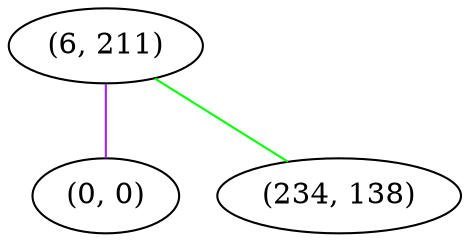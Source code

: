 graph "" {
"(6, 211)";
"(0, 0)";
"(234, 138)";
"(6, 211)" -- "(0, 0)"  [color=purple, key=0, weight=4];
"(6, 211)" -- "(234, 138)"  [color=green, key=0, weight=2];
}
